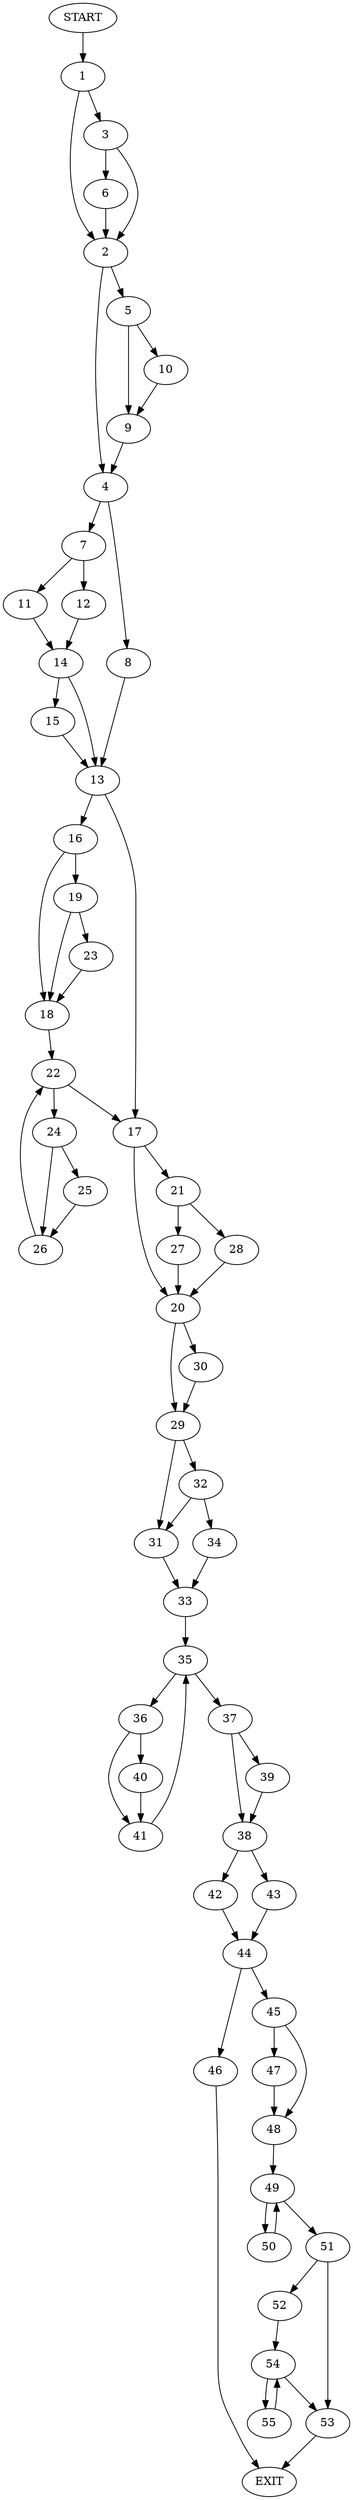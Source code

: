 digraph {
0 [label="START"]
56 [label="EXIT"]
0 -> 1
1 -> 2
1 -> 3
2 -> 4
2 -> 5
3 -> 2
3 -> 6
6 -> 2
4 -> 7
4 -> 8
5 -> 9
5 -> 10
9 -> 4
10 -> 9
7 -> 11
7 -> 12
8 -> 13
11 -> 14
12 -> 14
14 -> 13
14 -> 15
15 -> 13
13 -> 16
13 -> 17
16 -> 18
16 -> 19
17 -> 20
17 -> 21
18 -> 22
19 -> 18
19 -> 23
23 -> 18
22 -> 24
22 -> 17
24 -> 25
24 -> 26
26 -> 22
25 -> 26
21 -> 27
21 -> 28
20 -> 29
20 -> 30
27 -> 20
28 -> 20
29 -> 31
29 -> 32
30 -> 29
31 -> 33
32 -> 34
32 -> 31
34 -> 33
33 -> 35
35 -> 36
35 -> 37
37 -> 38
37 -> 39
36 -> 40
36 -> 41
40 -> 41
41 -> 35
38 -> 42
38 -> 43
39 -> 38
42 -> 44
43 -> 44
44 -> 45
44 -> 46
46 -> 56
45 -> 47
45 -> 48
47 -> 48
48 -> 49
49 -> 50
49 -> 51
50 -> 49
51 -> 52
51 -> 53
52 -> 54
53 -> 56
54 -> 55
54 -> 53
55 -> 54
}
